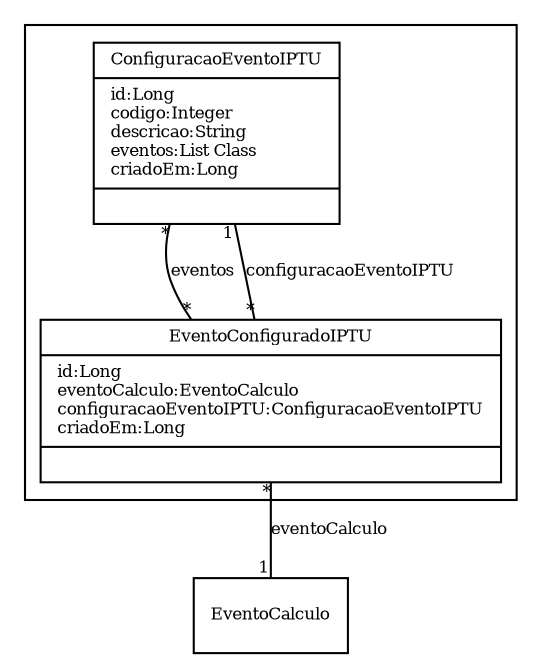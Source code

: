 digraph G{
fontname = "Times-Roman"
fontsize = 8

node [
        fontname = "Times-Roman"
        fontsize = 8
        shape = "record"
]

edge [
        fontname = "Times-Roman"
        fontsize = 8
]

subgraph clusterCONFIGURACAO_DE_CALCULO_DE_IPTU
{
ConfiguracaoEventoIPTU [label = "{ConfiguracaoEventoIPTU|id:Long\lcodigo:Integer\ldescricao:String\leventos:List Class\lcriadoEm:Long\l|\l}"]
EventoConfiguradoIPTU [label = "{EventoConfiguradoIPTU|id:Long\leventoCalculo:EventoCalculo\lconfiguracaoEventoIPTU:ConfiguracaoEventoIPTU\lcriadoEm:Long\l|\l}"]
}
edge [arrowhead = "none" headlabel = "*" taillabel = "*"] ConfiguracaoEventoIPTU -> EventoConfiguradoIPTU [label = "eventos"]
edge [arrowhead = "none" headlabel = "1" taillabel = "*"] EventoConfiguradoIPTU -> EventoCalculo [label = "eventoCalculo"]
edge [arrowhead = "none" headlabel = "1" taillabel = "*"] EventoConfiguradoIPTU -> ConfiguracaoEventoIPTU [label = "configuracaoEventoIPTU"]
}
